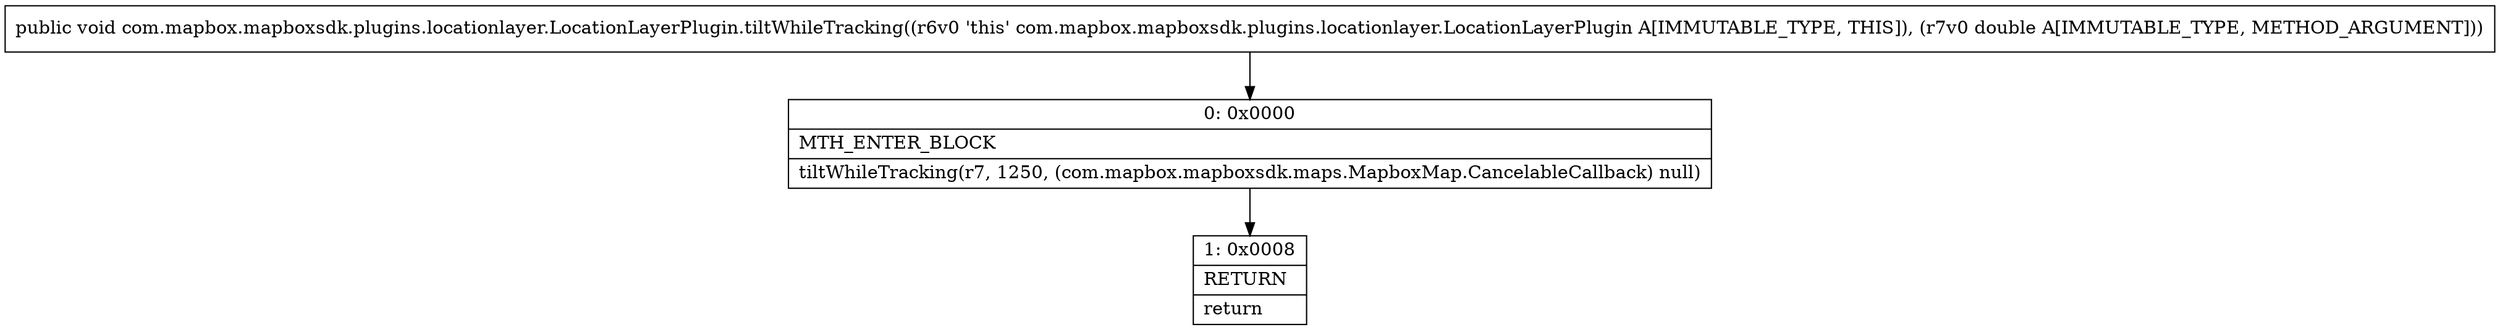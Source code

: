 digraph "CFG forcom.mapbox.mapboxsdk.plugins.locationlayer.LocationLayerPlugin.tiltWhileTracking(D)V" {
Node_0 [shape=record,label="{0\:\ 0x0000|MTH_ENTER_BLOCK\l|tiltWhileTracking(r7, 1250, (com.mapbox.mapboxsdk.maps.MapboxMap.CancelableCallback) null)\l}"];
Node_1 [shape=record,label="{1\:\ 0x0008|RETURN\l|return\l}"];
MethodNode[shape=record,label="{public void com.mapbox.mapboxsdk.plugins.locationlayer.LocationLayerPlugin.tiltWhileTracking((r6v0 'this' com.mapbox.mapboxsdk.plugins.locationlayer.LocationLayerPlugin A[IMMUTABLE_TYPE, THIS]), (r7v0 double A[IMMUTABLE_TYPE, METHOD_ARGUMENT])) }"];
MethodNode -> Node_0;
Node_0 -> Node_1;
}

